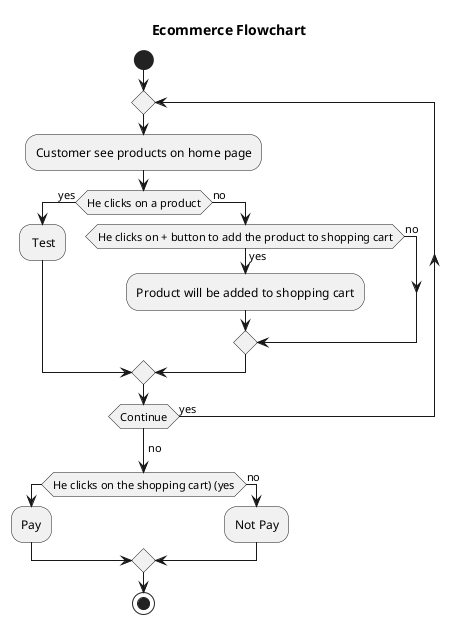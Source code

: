 @startuml
title Ecommerce Flowchart

start

repeat
  :Customer see products on home page;
  if (He clicks on a product) then (yes)
    : Test;
  else (no)
    if (He clicks on + button to add the product to shopping cart) then (yes)
      :Product will be added to shopping cart;
    else (no)
    endif
  endif
repeat while (Continue) is (yes)
-> no;

if (He clicks on the shopping cart) (yes)
  :Pay;
else (no)
  :Not Pay;
endif

stop
@enduml

